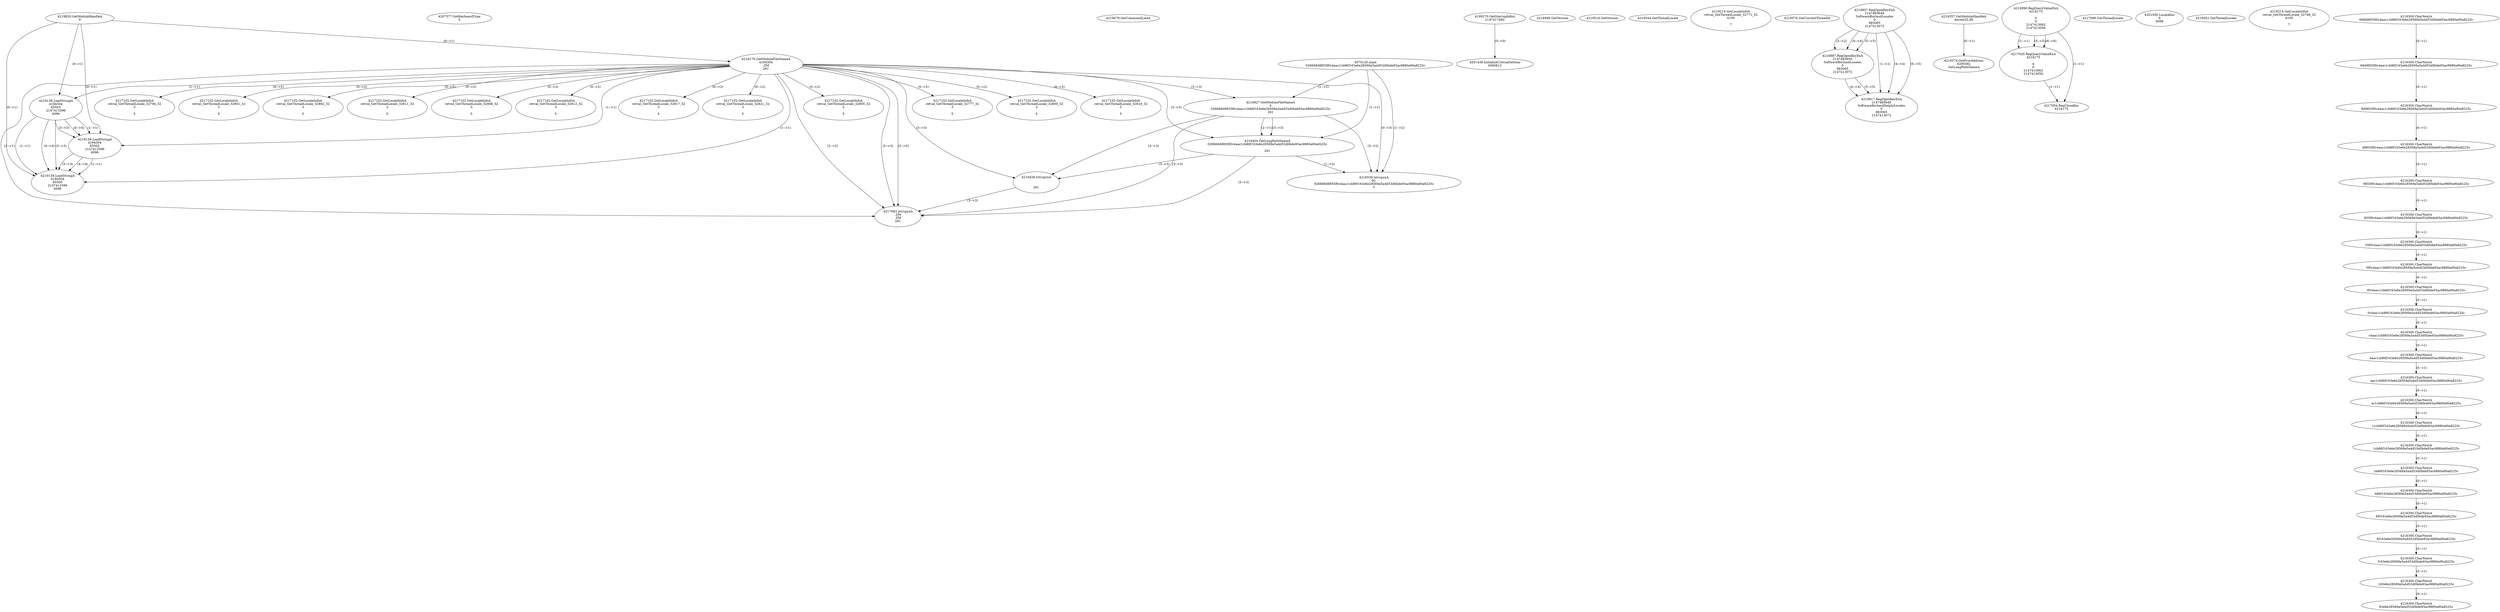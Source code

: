 // Global SCDG with merge call
digraph {
	0 [label="4570120.main
026668d9855f0c4aac1cb86f163e6e28569a5a4d53d0bde93ac9880a90a8225c"]
	1 [label="4219820.GetModuleHandleA
0"]
	2 [label="4207377.GetKeyboardType
0"]
	3 [label="4219479.GetCommandLineA
"]
	4 [label="4199270.GetStartupInfoA
2147417460"]
	5 [label="4219499.GetVersion
"]
	6 [label="4219516.GetVersion
"]
	7 [label="4219544.GetThreadLocale
"]
	8 [label="4219214.GetLocaleInfoA
retval_GetThreadLocale_32771_32
4100

7"]
	9 [label="4219576.GetCurrentThreadId
"]
	10 [label="4216170.GetModuleFileNameA
4194304
.ZM
261"]
	1 -> 10 [label="(0-->1)"]
	11 [label="4216827.GetModuleFileNameA
0
026668d9855f0c4aac1cb86f163e6e28569a5a4d53d0bde93ac9880a90a8225c
261"]
	0 -> 11 [label="(1-->2)"]
	10 -> 11 [label="(3-->3)"]
	12 [label="4216857.RegOpenKeyExA
2147483649
Software\Borland\Locales
0
983065
2147413072"]
	13 [label="4216887.RegOpenKeyExA
2147483650
Software\Borland\Locales
0
983065
2147413072"]
	12 -> 13 [label="(2-->2)"]
	12 -> 13 [label="(4-->4)"]
	12 -> 13 [label="(5-->5)"]
	14 [label="4216357.GetModuleHandleA
kernel32.dll"]
	15 [label="4216374.GetProcAddress
6295592
GetLongPathNameA"]
	14 -> 15 [label="(0-->1)"]
	16 [label="4216404.GetLongPathNameA
026668d9855f0c4aac1cb86f163e6e28569a5a4d53d0bde93ac9880a90a8225c

261"]
	0 -> 16 [label="(1-->1)"]
	11 -> 16 [label="(2-->1)"]
	10 -> 16 [label="(3-->3)"]
	11 -> 16 [label="(3-->3)"]
	17 [label="4216426.lstrcpynA


261"]
	10 -> 17 [label="(3-->3)"]
	11 -> 17 [label="(3-->3)"]
	16 -> 17 [label="(3-->3)"]
	18 [label="4216990.RegQueryValueExA
4216175

0
0
2147413062
2147413056"]
	19 [label="4217020.RegQueryValueExA
4216175

0
0
2147413062
2147413056"]
	18 -> 19 [label="(1-->1)"]
	18 -> 19 [label="(5-->5)"]
	18 -> 19 [label="(6-->6)"]
	20 [label="4217054.RegCloseKey
4216175"]
	18 -> 20 [label="(1-->1)"]
	19 -> 20 [label="(1-->1)"]
	21 [label="4217083.lstrcpynA
.ZM
.ZM
261"]
	10 -> 21 [label="(2-->1)"]
	10 -> 21 [label="(2-->2)"]
	10 -> 21 [label="(3-->3)"]
	11 -> 21 [label="(3-->3)"]
	16 -> 21 [label="(3-->3)"]
	17 -> 21 [label="(3-->3)"]
	10 -> 21 [label="(2-->0)"]
	22 [label="4217096.GetThreadLocale
"]
	23 [label="4217102.GetLocaleInfoA
retval_GetThreadLocale_32895_32
3

5"]
	10 -> 23 [label="(0-->2)"]
	24 [label="4219138.LoadStringA
4194304
65503
2147413396
4096"]
	1 -> 24 [label="(0-->1)"]
	10 -> 24 [label="(1-->1)"]
	25 [label="4219138.LoadStringA
4194304
65502
2147413396
4096"]
	1 -> 25 [label="(0-->1)"]
	10 -> 25 [label="(1-->1)"]
	24 -> 25 [label="(1-->1)"]
	24 -> 25 [label="(3-->3)"]
	24 -> 25 [label="(4-->4)"]
	26 [label="4201439.InitializeCriticalSection
4580812"]
	4 -> 26 [label="(0-->0)"]
	27 [label="4201500.LocalAlloc
0
4088"]
	28 [label="4216917.RegOpenKeyExA
2147483649
Software\Borland\Delphi\Locales
0
983065
2147413072"]
	12 -> 28 [label="(1-->1)"]
	12 -> 28 [label="(4-->4)"]
	13 -> 28 [label="(4-->4)"]
	12 -> 28 [label="(5-->5)"]
	13 -> 28 [label="(5-->5)"]
	29 [label="4217102.GetLocaleInfoA
retval_GetThreadLocale_32777_32
3

5"]
	10 -> 29 [label="(0-->2)"]
	30 [label="4219561.GetThreadLocale
"]
	31 [label="4219214.GetLocaleInfoA
retval_GetThreadLocale_32768_32
4100

7"]
	32 [label="4216539.lstrcpynA
02
026668d9855f0c4aac1cb86f163e6e28569a5a4d53d0bde93ac9880a90a8225c
3"]
	0 -> 32 [label="(1-->2)"]
	11 -> 32 [label="(2-->2)"]
	16 -> 32 [label="(1-->2)"]
	10 -> 32 [label="(0-->3)"]
	33 [label="4216300.CharNextA
668d9855f0c4aac1cb86f163e6e28569a5a4d53d0bde93ac9880a90a8225c"]
	34 [label="4216300.CharNextA
68d9855f0c4aac1cb86f163e6e28569a5a4d53d0bde93ac9880a90a8225c"]
	33 -> 34 [label="(0-->1)"]
	35 [label="4216300.CharNextA
8d9855f0c4aac1cb86f163e6e28569a5a4d53d0bde93ac9880a90a8225c"]
	34 -> 35 [label="(0-->1)"]
	36 [label="4216300.CharNextA
d9855f0c4aac1cb86f163e6e28569a5a4d53d0bde93ac9880a90a8225c"]
	35 -> 36 [label="(0-->1)"]
	37 [label="4216300.CharNextA
9855f0c4aac1cb86f163e6e28569a5a4d53d0bde93ac9880a90a8225c"]
	36 -> 37 [label="(0-->1)"]
	38 [label="4216300.CharNextA
855f0c4aac1cb86f163e6e28569a5a4d53d0bde93ac9880a90a8225c"]
	37 -> 38 [label="(0-->1)"]
	39 [label="4216300.CharNextA
55f0c4aac1cb86f163e6e28569a5a4d53d0bde93ac9880a90a8225c"]
	38 -> 39 [label="(0-->1)"]
	40 [label="4216300.CharNextA
5f0c4aac1cb86f163e6e28569a5a4d53d0bde93ac9880a90a8225c"]
	39 -> 40 [label="(0-->1)"]
	41 [label="4216300.CharNextA
f0c4aac1cb86f163e6e28569a5a4d53d0bde93ac9880a90a8225c"]
	40 -> 41 [label="(0-->1)"]
	42 [label="4216300.CharNextA
0c4aac1cb86f163e6e28569a5a4d53d0bde93ac9880a90a8225c"]
	41 -> 42 [label="(0-->1)"]
	43 [label="4216300.CharNextA
c4aac1cb86f163e6e28569a5a4d53d0bde93ac9880a90a8225c"]
	42 -> 43 [label="(0-->1)"]
	44 [label="4216300.CharNextA
4aac1cb86f163e6e28569a5a4d53d0bde93ac9880a90a8225c"]
	43 -> 44 [label="(0-->1)"]
	45 [label="4216300.CharNextA
aac1cb86f163e6e28569a5a4d53d0bde93ac9880a90a8225c"]
	44 -> 45 [label="(0-->1)"]
	46 [label="4216300.CharNextA
ac1cb86f163e6e28569a5a4d53d0bde93ac9880a90a8225c"]
	45 -> 46 [label="(0-->1)"]
	47 [label="4216300.CharNextA
c1cb86f163e6e28569a5a4d53d0bde93ac9880a90a8225c"]
	46 -> 47 [label="(0-->1)"]
	48 [label="4216300.CharNextA
1cb86f163e6e28569a5a4d53d0bde93ac9880a90a8225c"]
	47 -> 48 [label="(0-->1)"]
	49 [label="4216300.CharNextA
cb86f163e6e28569a5a4d53d0bde93ac9880a90a8225c"]
	48 -> 49 [label="(0-->1)"]
	50 [label="4216300.CharNextA
b86f163e6e28569a5a4d53d0bde93ac9880a90a8225c"]
	49 -> 50 [label="(0-->1)"]
	51 [label="4216300.CharNextA
86f163e6e28569a5a4d53d0bde93ac9880a90a8225c"]
	50 -> 51 [label="(0-->1)"]
	52 [label="4216300.CharNextA
6f163e6e28569a5a4d53d0bde93ac9880a90a8225c"]
	51 -> 52 [label="(0-->1)"]
	53 [label="4216300.CharNextA
f163e6e28569a5a4d53d0bde93ac9880a90a8225c"]
	52 -> 53 [label="(0-->1)"]
	54 [label="4216300.CharNextA
163e6e28569a5a4d53d0bde93ac9880a90a8225c"]
	53 -> 54 [label="(0-->1)"]
	55 [label="4216300.CharNextA
63e6e28569a5a4d53d0bde93ac9880a90a8225c"]
	54 -> 55 [label="(0-->1)"]
	56 [label="4217102.GetLocaleInfoA
retval_GetThreadLocale_32800_32
3

5"]
	10 -> 56 [label="(0-->2)"]
	57 [label="4217102.GetLocaleInfoA
retval_GetThreadLocale_32818_32
3

5"]
	10 -> 57 [label="(0-->2)"]
	58 [label="4219138.LoadStringA
4194304
65500
2147413396
4096"]
	1 -> 58 [label="(0-->1)"]
	10 -> 58 [label="(1-->1)"]
	24 -> 58 [label="(1-->1)"]
	25 -> 58 [label="(1-->1)"]
	24 -> 58 [label="(3-->3)"]
	25 -> 58 [label="(3-->3)"]
	24 -> 58 [label="(4-->4)"]
	25 -> 58 [label="(4-->4)"]
	59 [label="4217102.GetLocaleInfoA
retval_GetThreadLocale_32794_32
3

5"]
	10 -> 59 [label="(0-->2)"]
	60 [label="4217102.GetLocaleInfoA
retval_GetThreadLocale_32801_32
3

5"]
	10 -> 60 [label="(0-->2)"]
	61 [label="4217102.GetLocaleInfoA
retval_GetThreadLocale_32802_32
3

5"]
	10 -> 61 [label="(0-->2)"]
	62 [label="4217102.GetLocaleInfoA
retval_GetThreadLocale_32811_32
3

5"]
	10 -> 62 [label="(0-->2)"]
	63 [label="4217102.GetLocaleInfoA
retval_GetThreadLocale_32808_32
3

5"]
	10 -> 63 [label="(0-->2)"]
	64 [label="4217102.GetLocaleInfoA
retval_GetThreadLocale_32812_32
3

5"]
	10 -> 64 [label="(0-->2)"]
	65 [label="4217102.GetLocaleInfoA
retval_GetThreadLocale_32817_32
3

5"]
	10 -> 65 [label="(0-->2)"]
	66 [label="4217102.GetLocaleInfoA
retval_GetThreadLocale_32821_32
3

5"]
	10 -> 66 [label="(0-->2)"]
}
